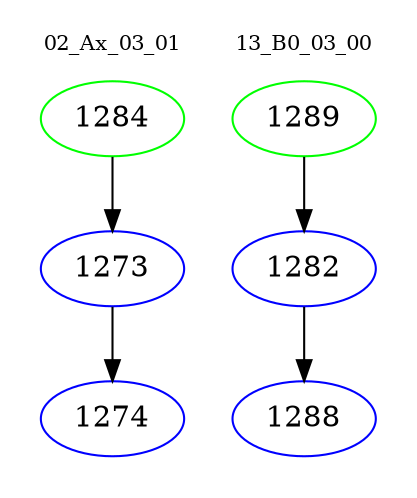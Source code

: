 digraph{
subgraph cluster_0 {
color = white
label = "02_Ax_03_01";
fontsize=10;
T0_1284 [label="1284", color="green"]
T0_1284 -> T0_1273 [color="black"]
T0_1273 [label="1273", color="blue"]
T0_1273 -> T0_1274 [color="black"]
T0_1274 [label="1274", color="blue"]
}
subgraph cluster_1 {
color = white
label = "13_B0_03_00";
fontsize=10;
T1_1289 [label="1289", color="green"]
T1_1289 -> T1_1282 [color="black"]
T1_1282 [label="1282", color="blue"]
T1_1282 -> T1_1288 [color="black"]
T1_1288 [label="1288", color="blue"]
}
}
